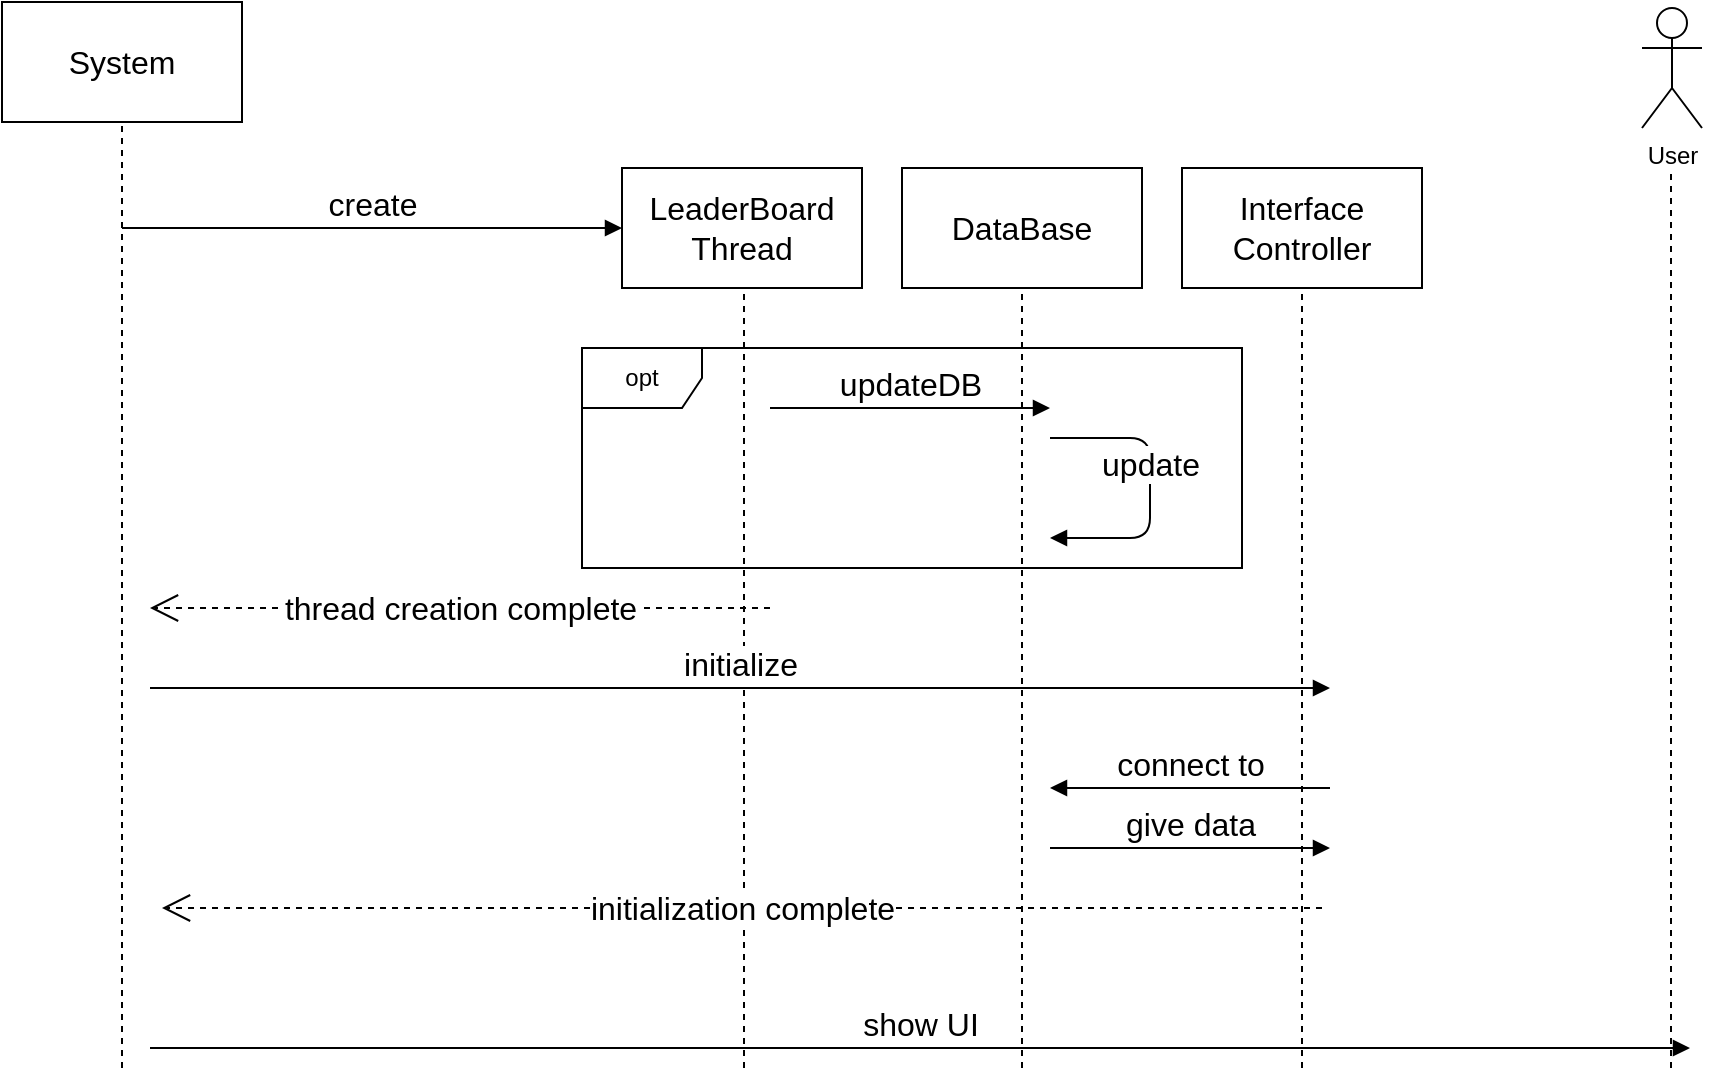 <mxfile pages="1" version="11.2.9" type="device"><diagram name="Page-1" id="13e1069c-82ec-6db2-03f1-153e76fe0fe0"><mxGraphModel dx="1408" dy="687" grid="1" gridSize="10" guides="1" tooltips="1" connect="1" arrows="1" fold="1" page="1" pageScale="1" pageWidth="1100" pageHeight="850" background="#ffffff" math="0" shadow="0"><root><mxCell id="0"/><mxCell id="1" parent="0"/><mxCell id="3ZFHPMHqqCIJ7A4mDFuR-1" value="&lt;font style=&quot;font-size: 16px&quot;&gt;System&lt;/font&gt;" style="rounded=0;whiteSpace=wrap;html=1;" vertex="1" parent="1"><mxGeometry x="60" y="97" width="120" height="60" as="geometry"/></mxCell><mxCell id="3ZFHPMHqqCIJ7A4mDFuR-2" value="&lt;font style=&quot;font-size: 16px&quot;&gt;DataBase&lt;/font&gt;" style="rounded=0;whiteSpace=wrap;html=1;" vertex="1" parent="1"><mxGeometry x="510" y="180" width="120" height="60" as="geometry"/></mxCell><mxCell id="3ZFHPMHqqCIJ7A4mDFuR-3" value="&lt;font style=&quot;font-size: 16px&quot;&gt;Interface&lt;br&gt;Controller&lt;/font&gt;" style="rounded=0;whiteSpace=wrap;html=1;" vertex="1" parent="1"><mxGeometry x="650" y="180" width="120" height="60" as="geometry"/></mxCell><mxCell id="3ZFHPMHqqCIJ7A4mDFuR-4" value="&lt;font style=&quot;font-size: 16px&quot;&gt;LeaderBoard&lt;br&gt;Thread&lt;/font&gt;" style="rounded=0;whiteSpace=wrap;html=1;" vertex="1" parent="1"><mxGeometry x="370" y="180" width="120" height="60" as="geometry"/></mxCell><mxCell id="3ZFHPMHqqCIJ7A4mDFuR-6" value="" style="endArrow=none;dashed=1;html=1;entryX=0.5;entryY=1;entryDx=0;entryDy=0;" edge="1" parent="1" target="3ZFHPMHqqCIJ7A4mDFuR-1"><mxGeometry width="50" height="50" relative="1" as="geometry"><mxPoint x="120" y="630" as="sourcePoint"/><mxPoint x="130" y="140" as="targetPoint"/></mxGeometry></mxCell><mxCell id="3ZFHPMHqqCIJ7A4mDFuR-7" value="" style="endArrow=none;dashed=1;html=1;entryX=0.5;entryY=1;entryDx=0;entryDy=0;" edge="1" parent="1"><mxGeometry width="50" height="50" relative="1" as="geometry"><mxPoint x="431.0" y="630" as="sourcePoint"/><mxPoint x="431.0" y="240.0" as="targetPoint"/></mxGeometry></mxCell><mxCell id="3ZFHPMHqqCIJ7A4mDFuR-8" value="" style="endArrow=none;dashed=1;html=1;entryX=0.5;entryY=1;entryDx=0;entryDy=0;" edge="1" parent="1" target="3ZFHPMHqqCIJ7A4mDFuR-3"><mxGeometry width="50" height="50" relative="1" as="geometry"><mxPoint x="710" y="630" as="sourcePoint"/><mxPoint x="709.5" y="430.0" as="targetPoint"/></mxGeometry></mxCell><mxCell id="3ZFHPMHqqCIJ7A4mDFuR-9" value="" style="endArrow=none;dashed=1;html=1;entryX=0.5;entryY=1;entryDx=0;entryDy=0;" edge="1" parent="1" target="3ZFHPMHqqCIJ7A4mDFuR-2"><mxGeometry width="50" height="50" relative="1" as="geometry"><mxPoint x="570" y="630" as="sourcePoint"/><mxPoint x="569.5" y="320.0" as="targetPoint"/><Array as="points"><mxPoint x="570" y="310"/></Array></mxGeometry></mxCell><mxCell id="3ZFHPMHqqCIJ7A4mDFuR-10" value="&lt;font style=&quot;font-size: 16px&quot;&gt;create&lt;/font&gt;" style="html=1;verticalAlign=bottom;endArrow=block;entryX=0;entryY=0.5;entryDx=0;entryDy=0;" edge="1" parent="1" target="3ZFHPMHqqCIJ7A4mDFuR-4"><mxGeometry width="80" relative="1" as="geometry"><mxPoint x="120" y="210" as="sourcePoint"/><mxPoint x="190" y="190" as="targetPoint"/></mxGeometry></mxCell><mxCell id="3ZFHPMHqqCIJ7A4mDFuR-13" value="&lt;span style=&quot;font-size: 16px&quot;&gt;initialize&lt;br&gt;&lt;/span&gt;" style="html=1;verticalAlign=bottom;endArrow=block;" edge="1" parent="1"><mxGeometry width="80" relative="1" as="geometry"><mxPoint x="134" y="440" as="sourcePoint"/><mxPoint x="724" y="440" as="targetPoint"/></mxGeometry></mxCell><mxCell id="3ZFHPMHqqCIJ7A4mDFuR-16" value="&lt;font style=&quot;font-size: 16px&quot;&gt;updateDB&lt;/font&gt;" style="html=1;verticalAlign=bottom;endArrow=block;" edge="1" parent="1"><mxGeometry width="80" relative="1" as="geometry"><mxPoint x="444" y="300" as="sourcePoint"/><mxPoint x="584" y="300" as="targetPoint"/></mxGeometry></mxCell><mxCell id="3ZFHPMHqqCIJ7A4mDFuR-17" value="opt" style="shape=umlFrame;whiteSpace=wrap;html=1;" vertex="1" parent="1"><mxGeometry x="350" y="270" width="330" height="110" as="geometry"/></mxCell><mxCell id="3ZFHPMHqqCIJ7A4mDFuR-18" value="&lt;font style=&quot;font-size: 16px&quot;&gt;connect to&lt;/font&gt;" style="html=1;verticalAlign=bottom;endArrow=block;" edge="1" parent="1"><mxGeometry width="80" relative="1" as="geometry"><mxPoint x="724" y="490" as="sourcePoint"/><mxPoint x="584" y="490" as="targetPoint"/></mxGeometry></mxCell><mxCell id="3ZFHPMHqqCIJ7A4mDFuR-19" value="&lt;font style=&quot;font-size: 16px&quot;&gt;update&lt;/font&gt;" style="html=1;verticalAlign=bottom;endArrow=block;" edge="1" parent="1"><mxGeometry width="80" relative="1" as="geometry"><mxPoint x="584" y="315" as="sourcePoint"/><mxPoint x="584" y="365" as="targetPoint"/><Array as="points"><mxPoint x="634" y="315"/><mxPoint x="634" y="365"/></Array></mxGeometry></mxCell><mxCell id="3ZFHPMHqqCIJ7A4mDFuR-21" value="User" style="shape=umlActor;verticalLabelPosition=bottom;labelBackgroundColor=#ffffff;verticalAlign=top;html=1;outlineConnect=0;" vertex="1" parent="1"><mxGeometry x="880" y="100" width="30" height="60" as="geometry"/></mxCell><mxCell id="3ZFHPMHqqCIJ7A4mDFuR-22" value="" style="endArrow=none;dashed=1;html=1;" edge="1" parent="1"><mxGeometry width="50" height="50" relative="1" as="geometry"><mxPoint x="894.5" y="630" as="sourcePoint"/><mxPoint x="894.5" y="180" as="targetPoint"/></mxGeometry></mxCell><mxCell id="3ZFHPMHqqCIJ7A4mDFuR-26" value="&lt;font style=&quot;font-size: 16px&quot;&gt;show UI&lt;/font&gt;" style="html=1;verticalAlign=bottom;endArrow=block;" edge="1" parent="1"><mxGeometry width="80" relative="1" as="geometry"><mxPoint x="134" y="620" as="sourcePoint"/><mxPoint x="904" y="620" as="targetPoint"/></mxGeometry></mxCell><mxCell id="3ZFHPMHqqCIJ7A4mDFuR-28" value="&lt;font style=&quot;font-size: 16px&quot;&gt;give data&lt;/font&gt;" style="html=1;verticalAlign=bottom;endArrow=block;" edge="1" parent="1"><mxGeometry width="80" relative="1" as="geometry"><mxPoint x="584" y="520" as="sourcePoint"/><mxPoint x="724" y="520" as="targetPoint"/></mxGeometry></mxCell><mxCell id="3ZFHPMHqqCIJ7A4mDFuR-30" value="&lt;font style=&quot;font-size: 16px&quot;&gt;initialization complete&lt;/font&gt;" style="endArrow=open;endSize=12;dashed=1;html=1;" edge="1" parent="1"><mxGeometry width="160" relative="1" as="geometry"><mxPoint x="720" y="550" as="sourcePoint"/><mxPoint x="140" y="550" as="targetPoint"/></mxGeometry></mxCell><mxCell id="3ZFHPMHqqCIJ7A4mDFuR-31" value="&lt;font style=&quot;font-size: 16px&quot;&gt;thread creation complete&lt;/font&gt;" style="endArrow=open;endSize=12;dashed=1;html=1;" edge="1" parent="1"><mxGeometry width="160" relative="1" as="geometry"><mxPoint x="444" y="400" as="sourcePoint"/><mxPoint x="134" y="400" as="targetPoint"/></mxGeometry></mxCell></root></mxGraphModel></diagram></mxfile>